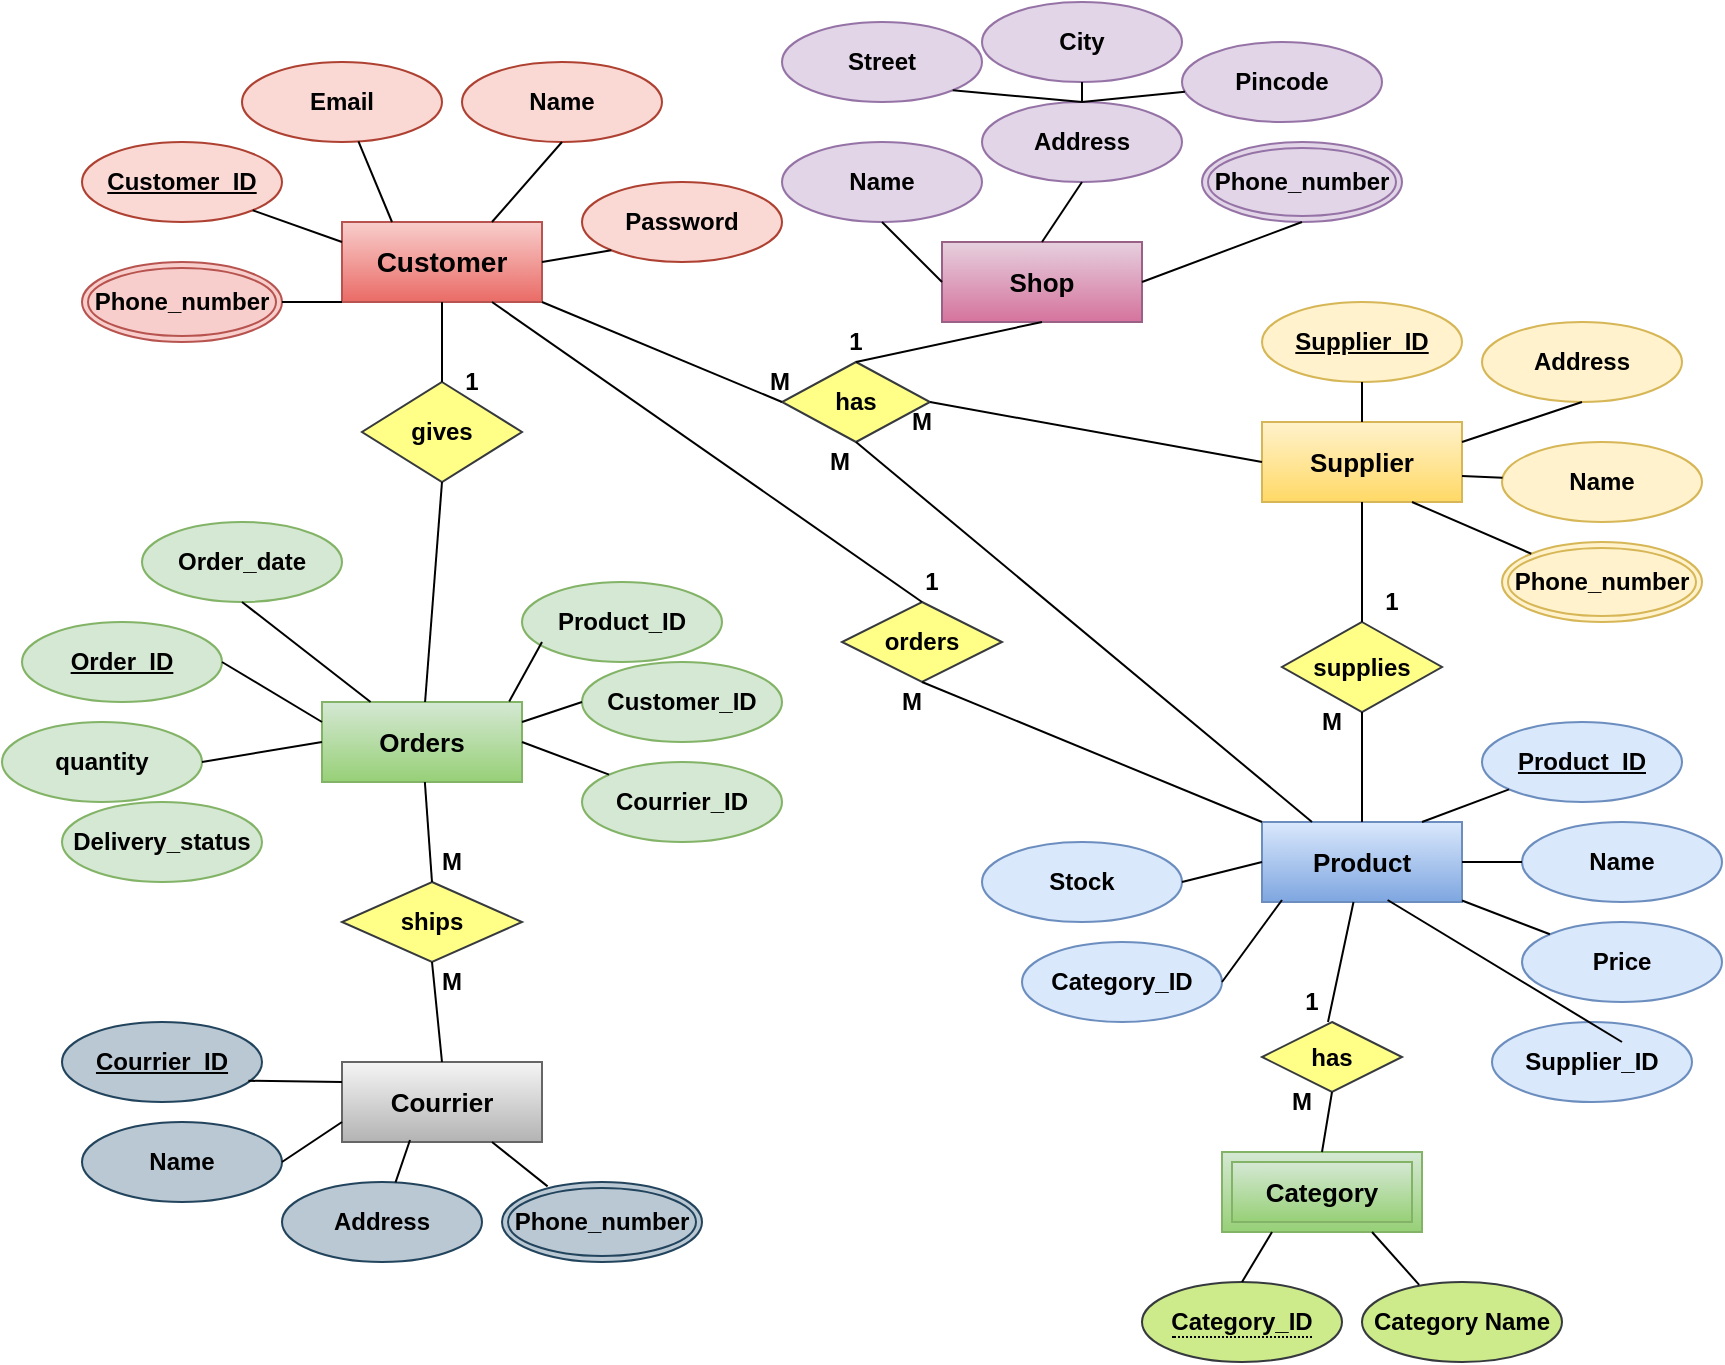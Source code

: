 <mxfile version="13.7.3" type="github"><diagram id="JDruF-eR84YxiwyfLqBq" name="Page-1"><mxGraphModel dx="1038" dy="548" grid="1" gridSize="10" guides="1" tooltips="1" connect="1" arrows="1" fold="1" page="1" pageScale="1" pageWidth="827" pageHeight="1169" math="0" shadow="0"><root><mxCell id="0"/><mxCell id="1" parent="0"/><mxCell id="XOviAOEhWLzAZimNYHOH-1" value="&lt;b&gt;&lt;font style=&quot;font-size: 14px&quot;&gt;Customer&lt;/font&gt;&lt;/b&gt;" style="whiteSpace=wrap;html=1;align=center;gradientColor=#ea6b66;fillColor=#f8cecc;strokeColor=#b85450;" vertex="1" parent="1"><mxGeometry x="180" y="120" width="100" height="40" as="geometry"/></mxCell><mxCell id="XOviAOEhWLzAZimNYHOH-2" value="&lt;b&gt;&lt;font style=&quot;font-size: 13px&quot;&gt;Shop&lt;/font&gt;&lt;/b&gt;" style="whiteSpace=wrap;html=1;align=center;gradientColor=#d5739d;fillColor=#e6d0de;strokeColor=#996185;" vertex="1" parent="1"><mxGeometry x="480" y="130" width="100" height="40" as="geometry"/></mxCell><mxCell id="XOviAOEhWLzAZimNYHOH-3" value="&lt;b&gt;&lt;font style=&quot;font-size: 13px&quot;&gt;Supplier&lt;/font&gt;&lt;/b&gt;" style="whiteSpace=wrap;html=1;align=center;gradientColor=#ffd966;fillColor=#fff2cc;strokeColor=#d6b656;" vertex="1" parent="1"><mxGeometry x="640" y="220" width="100" height="40" as="geometry"/></mxCell><mxCell id="XOviAOEhWLzAZimNYHOH-4" value="&lt;b&gt;&lt;font style=&quot;font-size: 13px&quot;&gt;Orders&lt;/font&gt;&lt;/b&gt;" style="whiteSpace=wrap;html=1;align=center;gradientColor=#97d077;fillColor=#d5e8d4;strokeColor=#82b366;" vertex="1" parent="1"><mxGeometry x="170" y="360" width="100" height="40" as="geometry"/></mxCell><mxCell id="XOviAOEhWLzAZimNYHOH-5" value="&lt;b style=&quot;font-size: 13px&quot;&gt;Product&lt;/b&gt;" style="whiteSpace=wrap;html=1;align=center;gradientColor=#7ea6e0;fillColor=#dae8fc;strokeColor=#6c8ebf;" vertex="1" parent="1"><mxGeometry x="640" y="420" width="100" height="40" as="geometry"/></mxCell><mxCell id="XOviAOEhWLzAZimNYHOH-6" value="&lt;b&gt;Customer_ID&lt;/b&gt;" style="ellipse;whiteSpace=wrap;html=1;align=center;fontStyle=4;fillColor=#fad9d5;strokeColor=#ae4132;" vertex="1" parent="1"><mxGeometry x="50" y="80" width="100" height="40" as="geometry"/></mxCell><mxCell id="XOviAOEhWLzAZimNYHOH-8" value="&lt;b&gt;Email&lt;/b&gt;" style="ellipse;whiteSpace=wrap;html=1;align=center;fillColor=#fad9d5;strokeColor=#ae4132;" vertex="1" parent="1"><mxGeometry x="130" y="40" width="100" height="40" as="geometry"/></mxCell><mxCell id="XOviAOEhWLzAZimNYHOH-9" value="&lt;b&gt;Name&lt;/b&gt;" style="ellipse;whiteSpace=wrap;html=1;align=center;fillColor=#fad9d5;strokeColor=#ae4132;" vertex="1" parent="1"><mxGeometry x="240" y="40" width="100" height="40" as="geometry"/></mxCell><mxCell id="XOviAOEhWLzAZimNYHOH-10" value="&lt;b&gt;Password&lt;/b&gt;" style="ellipse;whiteSpace=wrap;html=1;align=center;fillColor=#fad9d5;strokeColor=#ae4132;" vertex="1" parent="1"><mxGeometry x="300" y="100" width="100" height="40" as="geometry"/></mxCell><mxCell id="XOviAOEhWLzAZimNYHOH-11" value="&lt;b&gt;Order_ID&lt;/b&gt;" style="ellipse;whiteSpace=wrap;html=1;align=center;fontStyle=4;fillColor=#d5e8d4;strokeColor=#82b366;" vertex="1" parent="1"><mxGeometry x="20" y="320" width="100" height="40" as="geometry"/></mxCell><mxCell id="XOviAOEhWLzAZimNYHOH-12" value="&lt;b&gt;quantity&lt;/b&gt;" style="ellipse;whiteSpace=wrap;html=1;align=center;fillColor=#d5e8d4;strokeColor=#82b366;" vertex="1" parent="1"><mxGeometry x="10" y="370" width="100" height="40" as="geometry"/></mxCell><mxCell id="XOviAOEhWLzAZimNYHOH-13" value="&lt;b&gt;Phone_number&lt;/b&gt;" style="ellipse;shape=doubleEllipse;margin=3;whiteSpace=wrap;html=1;align=center;fillColor=#f8cecc;strokeColor=#b85450;" vertex="1" parent="1"><mxGeometry x="50" y="140" width="100" height="40" as="geometry"/></mxCell><mxCell id="XOviAOEhWLzAZimNYHOH-14" value="&lt;b&gt;gives&lt;/b&gt;" style="shape=rhombus;perimeter=rhombusPerimeter;whiteSpace=wrap;html=1;align=center;fillColor=#ffff88;strokeColor=#36393d;" vertex="1" parent="1"><mxGeometry x="190" y="200" width="80" height="50" as="geometry"/></mxCell><mxCell id="XOviAOEhWLzAZimNYHOH-15" value="&lt;b&gt;Delivery_status&lt;/b&gt;" style="ellipse;whiteSpace=wrap;html=1;align=center;fillColor=#d5e8d4;strokeColor=#82b366;" vertex="1" parent="1"><mxGeometry x="40" y="410" width="100" height="40" as="geometry"/></mxCell><mxCell id="XOviAOEhWLzAZimNYHOH-16" value="&lt;b&gt;Order_date&lt;/b&gt;" style="ellipse;whiteSpace=wrap;html=1;align=center;fillColor=#d5e8d4;strokeColor=#82b366;" vertex="1" parent="1"><mxGeometry x="80" y="270" width="100" height="40" as="geometry"/></mxCell><mxCell id="XOviAOEhWLzAZimNYHOH-17" value="&lt;b&gt;Name&lt;/b&gt;" style="ellipse;whiteSpace=wrap;html=1;align=center;fillColor=#e1d5e7;strokeColor=#9673a6;" vertex="1" parent="1"><mxGeometry x="400" y="80" width="100" height="40" as="geometry"/></mxCell><mxCell id="XOviAOEhWLzAZimNYHOH-18" value="&lt;b&gt;Address&lt;/b&gt;" style="ellipse;whiteSpace=wrap;html=1;align=center;fillColor=#e1d5e7;strokeColor=#9673a6;" vertex="1" parent="1"><mxGeometry x="500" y="60" width="100" height="40" as="geometry"/></mxCell><mxCell id="XOviAOEhWLzAZimNYHOH-20" value="&lt;b&gt;Phone_number&lt;/b&gt;" style="ellipse;shape=doubleEllipse;margin=3;whiteSpace=wrap;html=1;align=center;fillColor=#e1d5e7;strokeColor=#9673a6;" vertex="1" parent="1"><mxGeometry x="610" y="80" width="100" height="40" as="geometry"/></mxCell><mxCell id="XOviAOEhWLzAZimNYHOH-21" value="&lt;b&gt;Pincode&lt;/b&gt;" style="ellipse;whiteSpace=wrap;html=1;align=center;fillColor=#e1d5e7;strokeColor=#9673a6;" vertex="1" parent="1"><mxGeometry x="600" y="30" width="100" height="40" as="geometry"/></mxCell><mxCell id="XOviAOEhWLzAZimNYHOH-22" value="&lt;b&gt;City&lt;/b&gt;" style="ellipse;whiteSpace=wrap;html=1;align=center;fillColor=#e1d5e7;strokeColor=#9673a6;" vertex="1" parent="1"><mxGeometry x="500" y="10" width="100" height="40" as="geometry"/></mxCell><mxCell id="XOviAOEhWLzAZimNYHOH-23" value="&lt;b&gt;Street&lt;/b&gt;" style="ellipse;whiteSpace=wrap;html=1;align=center;fillColor=#e1d5e7;strokeColor=#9673a6;" vertex="1" parent="1"><mxGeometry x="400" y="20" width="100" height="40" as="geometry"/></mxCell><mxCell id="XOviAOEhWLzAZimNYHOH-24" value="&lt;b&gt;ships&lt;/b&gt;" style="shape=rhombus;perimeter=rhombusPerimeter;whiteSpace=wrap;html=1;align=center;fillColor=#ffff88;strokeColor=#36393d;" vertex="1" parent="1"><mxGeometry x="180" y="450" width="90" height="40" as="geometry"/></mxCell><mxCell id="XOviAOEhWLzAZimNYHOH-25" value="&lt;b&gt;&lt;font style=&quot;font-size: 13px&quot;&gt;Courrier&lt;/font&gt;&lt;/b&gt;" style="whiteSpace=wrap;html=1;align=center;gradientColor=#b3b3b3;fillColor=#f5f5f5;strokeColor=#666666;" vertex="1" parent="1"><mxGeometry x="180" y="540" width="100" height="40" as="geometry"/></mxCell><mxCell id="XOviAOEhWLzAZimNYHOH-27" value="&lt;b&gt;Address&lt;/b&gt;" style="ellipse;whiteSpace=wrap;html=1;align=center;fillColor=#bac8d3;strokeColor=#23445d;" vertex="1" parent="1"><mxGeometry x="150" y="600" width="100" height="40" as="geometry"/></mxCell><mxCell id="XOviAOEhWLzAZimNYHOH-28" value="&lt;b&gt;Courrier_ID&lt;/b&gt;" style="ellipse;whiteSpace=wrap;html=1;align=center;fontStyle=4;fillColor=#bac8d3;strokeColor=#23445d;" vertex="1" parent="1"><mxGeometry x="40" y="520" width="100" height="40" as="geometry"/></mxCell><mxCell id="XOviAOEhWLzAZimNYHOH-29" value="&lt;b&gt;Name&lt;/b&gt;" style="ellipse;whiteSpace=wrap;html=1;align=center;fillColor=#bac8d3;strokeColor=#23445d;" vertex="1" parent="1"><mxGeometry x="50" y="570" width="100" height="40" as="geometry"/></mxCell><mxCell id="XOviAOEhWLzAZimNYHOH-30" value="&lt;b&gt;Phone_number&lt;/b&gt;" style="ellipse;shape=doubleEllipse;margin=3;whiteSpace=wrap;html=1;align=center;fillColor=#bac8d3;strokeColor=#23445d;" vertex="1" parent="1"><mxGeometry x="260" y="600" width="100" height="40" as="geometry"/></mxCell><mxCell id="XOviAOEhWLzAZimNYHOH-31" value="" style="endArrow=none;html=1;rounded=0;exitX=1;exitY=0.5;exitDx=0;exitDy=0;" edge="1" parent="1" source="XOviAOEhWLzAZimNYHOH-13"><mxGeometry relative="1" as="geometry"><mxPoint x="100" y="150" as="sourcePoint"/><mxPoint x="180" y="160" as="targetPoint"/></mxGeometry></mxCell><mxCell id="XOviAOEhWLzAZimNYHOH-32" value="" style="endArrow=none;html=1;rounded=0;entryX=0;entryY=0.25;entryDx=0;entryDy=0;exitX=1;exitY=1;exitDx=0;exitDy=0;" edge="1" parent="1" source="XOviAOEhWLzAZimNYHOH-6" target="XOviAOEhWLzAZimNYHOH-1"><mxGeometry relative="1" as="geometry"><mxPoint x="110" y="110" as="sourcePoint"/><mxPoint x="270" y="110" as="targetPoint"/></mxGeometry></mxCell><mxCell id="XOviAOEhWLzAZimNYHOH-33" value="" style="endArrow=none;html=1;rounded=0;entryX=0.25;entryY=0;entryDx=0;entryDy=0;" edge="1" parent="1" source="XOviAOEhWLzAZimNYHOH-8" target="XOviAOEhWLzAZimNYHOH-1"><mxGeometry relative="1" as="geometry"><mxPoint x="200" y="70" as="sourcePoint"/><mxPoint x="350" y="60" as="targetPoint"/></mxGeometry></mxCell><mxCell id="XOviAOEhWLzAZimNYHOH-34" value="" style="endArrow=none;html=1;rounded=0;exitX=1;exitY=0.5;exitDx=0;exitDy=0;entryX=0;entryY=1;entryDx=0;entryDy=0;" edge="1" parent="1" source="XOviAOEhWLzAZimNYHOH-1" target="XOviAOEhWLzAZimNYHOH-10"><mxGeometry relative="1" as="geometry"><mxPoint x="260" y="119" as="sourcePoint"/><mxPoint x="300" y="119" as="targetPoint"/></mxGeometry></mxCell><mxCell id="XOviAOEhWLzAZimNYHOH-36" value="" style="endArrow=none;html=1;rounded=0;exitX=0.75;exitY=0;exitDx=0;exitDy=0;entryX=0.5;entryY=1;entryDx=0;entryDy=0;" edge="1" parent="1" source="XOviAOEhWLzAZimNYHOH-1" target="XOviAOEhWLzAZimNYHOH-9"><mxGeometry relative="1" as="geometry"><mxPoint x="170" y="90" as="sourcePoint"/><mxPoint x="330" y="90" as="targetPoint"/></mxGeometry></mxCell><mxCell id="XOviAOEhWLzAZimNYHOH-37" value="" style="endArrow=none;html=1;rounded=0;" edge="1" parent="1" target="XOviAOEhWLzAZimNYHOH-21"><mxGeometry relative="1" as="geometry"><mxPoint x="550" y="60" as="sourcePoint"/><mxPoint x="660" y="60" as="targetPoint"/><Array as="points"><mxPoint x="550" y="60"/></Array></mxGeometry></mxCell><mxCell id="XOviAOEhWLzAZimNYHOH-38" value="" style="endArrow=none;html=1;rounded=0;entryX=0.5;entryY=0;entryDx=0;entryDy=0;exitX=1;exitY=1;exitDx=0;exitDy=0;" edge="1" parent="1" source="XOviAOEhWLzAZimNYHOH-23" target="XOviAOEhWLzAZimNYHOH-18"><mxGeometry relative="1" as="geometry"><mxPoint x="450" y="50" as="sourcePoint"/><mxPoint x="610" y="50" as="targetPoint"/></mxGeometry></mxCell><mxCell id="XOviAOEhWLzAZimNYHOH-39" value="" style="endArrow=none;html=1;rounded=0;exitX=0.5;exitY=1;exitDx=0;exitDy=0;entryX=0.5;entryY=0;entryDx=0;entryDy=0;" edge="1" parent="1" source="XOviAOEhWLzAZimNYHOH-22" target="XOviAOEhWLzAZimNYHOH-18"><mxGeometry relative="1" as="geometry"><mxPoint x="510" y="30" as="sourcePoint"/><mxPoint x="670" y="30" as="targetPoint"/></mxGeometry></mxCell><mxCell id="XOviAOEhWLzAZimNYHOH-41" value="" style="endArrow=none;html=1;rounded=0;exitX=0.5;exitY=1;exitDx=0;exitDy=0;entryX=0;entryY=0.5;entryDx=0;entryDy=0;" edge="1" parent="1" source="XOviAOEhWLzAZimNYHOH-17" target="XOviAOEhWLzAZimNYHOH-2"><mxGeometry relative="1" as="geometry"><mxPoint x="420" y="70" as="sourcePoint"/><mxPoint x="499" y="110" as="targetPoint"/></mxGeometry></mxCell><mxCell id="XOviAOEhWLzAZimNYHOH-44" value="" style="endArrow=none;html=1;rounded=0;exitX=1;exitY=0.5;exitDx=0;exitDy=0;entryX=0.5;entryY=1;entryDx=0;entryDy=0;" edge="1" parent="1" source="XOviAOEhWLzAZimNYHOH-2" target="XOviAOEhWLzAZimNYHOH-20"><mxGeometry relative="1" as="geometry"><mxPoint x="540" y="110" as="sourcePoint"/><mxPoint x="700" y="110" as="targetPoint"/></mxGeometry></mxCell><mxCell id="XOviAOEhWLzAZimNYHOH-45" value="" style="endArrow=none;html=1;rounded=0;exitX=0.5;exitY=1;exitDx=0;exitDy=0;entryX=0.5;entryY=0;entryDx=0;entryDy=0;" edge="1" parent="1" source="XOviAOEhWLzAZimNYHOH-18" target="XOviAOEhWLzAZimNYHOH-2"><mxGeometry relative="1" as="geometry"><mxPoint x="340" y="220" as="sourcePoint"/><mxPoint x="500" y="220" as="targetPoint"/></mxGeometry></mxCell><mxCell id="XOviAOEhWLzAZimNYHOH-46" value="&lt;b&gt;has&lt;/b&gt;" style="shape=rhombus;perimeter=rhombusPerimeter;whiteSpace=wrap;html=1;align=center;fillColor=#ffff88;strokeColor=#36393d;" vertex="1" parent="1"><mxGeometry x="400" y="190" width="74" height="40" as="geometry"/></mxCell><mxCell id="XOviAOEhWLzAZimNYHOH-47" value="" style="endArrow=none;html=1;rounded=0;entryX=0.5;entryY=0;entryDx=0;entryDy=0;" edge="1" parent="1" target="XOviAOEhWLzAZimNYHOH-14"><mxGeometry relative="1" as="geometry"><mxPoint x="230" y="160" as="sourcePoint"/><mxPoint x="380" y="160" as="targetPoint"/></mxGeometry></mxCell><mxCell id="XOviAOEhWLzAZimNYHOH-48" value="" style="endArrow=none;html=1;rounded=0;exitX=0.5;exitY=1;exitDx=0;exitDy=0;" edge="1" parent="1" source="XOviAOEhWLzAZimNYHOH-14" target="XOviAOEhWLzAZimNYHOH-4"><mxGeometry relative="1" as="geometry"><mxPoint x="340" y="220" as="sourcePoint"/><mxPoint x="500" y="220" as="targetPoint"/></mxGeometry></mxCell><mxCell id="XOviAOEhWLzAZimNYHOH-51" value="&lt;b&gt;Supplier_ID&lt;/b&gt;" style="ellipse;whiteSpace=wrap;html=1;align=center;fontStyle=4;fillColor=#fff2cc;strokeColor=#d6b656;" vertex="1" parent="1"><mxGeometry x="640" y="160" width="100" height="40" as="geometry"/></mxCell><mxCell id="XOviAOEhWLzAZimNYHOH-52" value="&lt;b&gt;Address&lt;/b&gt;" style="ellipse;whiteSpace=wrap;html=1;align=center;fillColor=#fff2cc;strokeColor=#d6b656;" vertex="1" parent="1"><mxGeometry x="750" y="170" width="100" height="40" as="geometry"/></mxCell><mxCell id="XOviAOEhWLzAZimNYHOH-53" value="&lt;b&gt;Name&lt;/b&gt;" style="ellipse;whiteSpace=wrap;html=1;align=center;fillColor=#fff2cc;strokeColor=#d6b656;" vertex="1" parent="1"><mxGeometry x="760" y="230" width="100" height="40" as="geometry"/></mxCell><mxCell id="XOviAOEhWLzAZimNYHOH-54" value="&lt;b&gt;Phone_number&lt;/b&gt;" style="ellipse;shape=doubleEllipse;margin=3;whiteSpace=wrap;html=1;align=center;fillColor=#fff2cc;strokeColor=#d6b656;" vertex="1" parent="1"><mxGeometry x="760" y="280" width="100" height="40" as="geometry"/></mxCell><mxCell id="XOviAOEhWLzAZimNYHOH-55" value="" style="endArrow=none;html=1;rounded=0;exitX=0.5;exitY=1;exitDx=0;exitDy=0;" edge="1" parent="1" source="XOviAOEhWLzAZimNYHOH-16" target="XOviAOEhWLzAZimNYHOH-4"><mxGeometry relative="1" as="geometry"><mxPoint x="340" y="220" as="sourcePoint"/><mxPoint x="500" y="220" as="targetPoint"/></mxGeometry></mxCell><mxCell id="XOviAOEhWLzAZimNYHOH-56" value="" style="endArrow=none;html=1;rounded=0;exitX=1;exitY=0.5;exitDx=0;exitDy=0;" edge="1" parent="1" source="XOviAOEhWLzAZimNYHOH-12"><mxGeometry relative="1" as="geometry"><mxPoint x="100" y="379.5" as="sourcePoint"/><mxPoint x="170" y="380" as="targetPoint"/></mxGeometry></mxCell><mxCell id="XOviAOEhWLzAZimNYHOH-57" value="" style="endArrow=none;html=1;rounded=0;" edge="1" parent="1" target="XOviAOEhWLzAZimNYHOH-53"><mxGeometry relative="1" as="geometry"><mxPoint x="740" y="247" as="sourcePoint"/><mxPoint x="500" y="220" as="targetPoint"/></mxGeometry></mxCell><mxCell id="XOviAOEhWLzAZimNYHOH-58" value="" style="endArrow=none;html=1;rounded=0;entryX=0;entryY=0.25;entryDx=0;entryDy=0;" edge="1" parent="1" target="XOviAOEhWLzAZimNYHOH-4"><mxGeometry relative="1" as="geometry"><mxPoint x="120" y="340" as="sourcePoint"/><mxPoint x="270" y="350" as="targetPoint"/></mxGeometry></mxCell><mxCell id="XOviAOEhWLzAZimNYHOH-59" value="" style="endArrow=none;html=1;rounded=0;exitX=1;exitY=0.25;exitDx=0;exitDy=0;entryX=0.5;entryY=1;entryDx=0;entryDy=0;" edge="1" parent="1" source="XOviAOEhWLzAZimNYHOH-3" target="XOviAOEhWLzAZimNYHOH-52"><mxGeometry relative="1" as="geometry"><mxPoint x="680" y="219" as="sourcePoint"/><mxPoint x="840" y="219" as="targetPoint"/></mxGeometry></mxCell><mxCell id="XOviAOEhWLzAZimNYHOH-60" value="" style="endArrow=none;html=1;rounded=0;entryX=0.5;entryY=0;entryDx=0;entryDy=0;exitX=0.5;exitY=1;exitDx=0;exitDy=0;" edge="1" parent="1" source="XOviAOEhWLzAZimNYHOH-51" target="XOviAOEhWLzAZimNYHOH-3"><mxGeometry relative="1" as="geometry"><mxPoint x="680" y="180" as="sourcePoint"/><mxPoint x="840" y="180" as="targetPoint"/></mxGeometry></mxCell><mxCell id="XOviAOEhWLzAZimNYHOH-61" value="" style="endArrow=none;html=1;rounded=0;exitX=0.75;exitY=1;exitDx=0;exitDy=0;entryX=0;entryY=0;entryDx=0;entryDy=0;" edge="1" parent="1" source="XOviAOEhWLzAZimNYHOH-3" target="XOviAOEhWLzAZimNYHOH-54"><mxGeometry relative="1" as="geometry"><mxPoint x="720" y="280" as="sourcePoint"/><mxPoint x="880" y="280" as="targetPoint"/></mxGeometry></mxCell><mxCell id="XOviAOEhWLzAZimNYHOH-62" value="&lt;b&gt;supplies&lt;/b&gt;" style="shape=rhombus;perimeter=rhombusPerimeter;whiteSpace=wrap;html=1;align=center;fillColor=#ffff88;strokeColor=#36393d;" vertex="1" parent="1"><mxGeometry x="650" y="320" width="80" height="45" as="geometry"/></mxCell><mxCell id="XOviAOEhWLzAZimNYHOH-68" value="" style="endArrow=none;html=1;rounded=0;exitX=1;exitY=0.5;exitDx=0;exitDy=0;entryX=0;entryY=0.75;entryDx=0;entryDy=0;" edge="1" parent="1" source="XOviAOEhWLzAZimNYHOH-29" target="XOviAOEhWLzAZimNYHOH-25"><mxGeometry relative="1" as="geometry"><mxPoint x="100" y="580" as="sourcePoint"/><mxPoint x="260" y="580" as="targetPoint"/></mxGeometry></mxCell><mxCell id="XOviAOEhWLzAZimNYHOH-69" value="" style="endArrow=none;html=1;rounded=0;" edge="1" parent="1" source="XOviAOEhWLzAZimNYHOH-27"><mxGeometry relative="1" as="geometry"><mxPoint x="192" y="587" as="sourcePoint"/><mxPoint x="214" y="579" as="targetPoint"/></mxGeometry></mxCell><mxCell id="XOviAOEhWLzAZimNYHOH-70" value="" style="endArrow=none;html=1;rounded=0;exitX=0.75;exitY=1;exitDx=0;exitDy=0;entryX=0.228;entryY=0.055;entryDx=0;entryDy=0;entryPerimeter=0;" edge="1" parent="1" source="XOviAOEhWLzAZimNYHOH-25" target="XOviAOEhWLzAZimNYHOH-30"><mxGeometry relative="1" as="geometry"><mxPoint x="340" y="770" as="sourcePoint"/><mxPoint x="500" y="770" as="targetPoint"/></mxGeometry></mxCell><mxCell id="XOviAOEhWLzAZimNYHOH-71" value="" style="endArrow=none;html=1;rounded=0;entryX=0;entryY=0.25;entryDx=0;entryDy=0;exitX=0.932;exitY=0.735;exitDx=0;exitDy=0;exitPerimeter=0;" edge="1" parent="1" source="XOviAOEhWLzAZimNYHOH-28" target="XOviAOEhWLzAZimNYHOH-25"><mxGeometry relative="1" as="geometry"><mxPoint x="140" y="550" as="sourcePoint"/><mxPoint x="220" y="550" as="targetPoint"/></mxGeometry></mxCell><mxCell id="XOviAOEhWLzAZimNYHOH-72" value="&lt;b&gt;Product_ID&lt;/b&gt;" style="ellipse;whiteSpace=wrap;html=1;align=center;fontStyle=4;fillColor=#dae8fc;strokeColor=#6c8ebf;" vertex="1" parent="1"><mxGeometry x="750" y="370" width="100" height="40" as="geometry"/></mxCell><mxCell id="XOviAOEhWLzAZimNYHOH-73" value="&lt;b&gt;Name&lt;/b&gt;" style="ellipse;whiteSpace=wrap;html=1;align=center;fillColor=#dae8fc;strokeColor=#6c8ebf;" vertex="1" parent="1"><mxGeometry x="770" y="420" width="100" height="40" as="geometry"/></mxCell><mxCell id="XOviAOEhWLzAZimNYHOH-75" value="&lt;b&gt;Price&lt;/b&gt;" style="ellipse;whiteSpace=wrap;html=1;align=center;fillColor=#dae8fc;strokeColor=#6c8ebf;" vertex="1" parent="1"><mxGeometry x="770" y="470" width="100" height="40" as="geometry"/></mxCell><mxCell id="XOviAOEhWLzAZimNYHOH-76" value="&lt;b&gt;Stock&lt;/b&gt;" style="ellipse;whiteSpace=wrap;html=1;align=center;fillColor=#dae8fc;strokeColor=#6c8ebf;" vertex="1" parent="1"><mxGeometry x="500" y="430" width="100" height="40" as="geometry"/></mxCell><mxCell id="XOviAOEhWLzAZimNYHOH-77" value="&lt;b&gt;Category_ID&lt;/b&gt;" style="ellipse;whiteSpace=wrap;html=1;align=center;fillColor=#dae8fc;strokeColor=#6c8ebf;" vertex="1" parent="1"><mxGeometry x="520" y="480" width="100" height="40" as="geometry"/></mxCell><mxCell id="XOviAOEhWLzAZimNYHOH-78" value="&lt;b&gt;Supplier_ID&lt;/b&gt;" style="ellipse;whiteSpace=wrap;html=1;align=center;fillColor=#dae8fc;strokeColor=#6c8ebf;" vertex="1" parent="1"><mxGeometry x="755" y="520" width="100" height="40" as="geometry"/></mxCell><mxCell id="XOviAOEhWLzAZimNYHOH-81" value="&lt;b&gt;&lt;font style=&quot;font-size: 13px&quot;&gt;Category&lt;/font&gt;&lt;/b&gt;" style="shape=ext;margin=3;double=1;whiteSpace=wrap;html=1;align=center;gradientColor=#97d077;fillColor=#d5e8d4;strokeColor=#82b366;" vertex="1" parent="1"><mxGeometry x="620" y="585" width="100" height="40" as="geometry"/></mxCell><mxCell id="XOviAOEhWLzAZimNYHOH-82" value="&lt;span style=&quot;border-bottom: 1px dotted&quot;&gt;&lt;b&gt;Category_ID&lt;/b&gt;&lt;/span&gt;" style="ellipse;whiteSpace=wrap;html=1;align=center;fillColor=#cdeb8b;strokeColor=#36393d;" vertex="1" parent="1"><mxGeometry x="580" y="650" width="100" height="40" as="geometry"/></mxCell><mxCell id="XOviAOEhWLzAZimNYHOH-84" value="&lt;b&gt;Category Name&lt;/b&gt;" style="ellipse;whiteSpace=wrap;html=1;align=center;fillColor=#cdeb8b;strokeColor=#36393d;" vertex="1" parent="1"><mxGeometry x="690" y="650" width="100" height="40" as="geometry"/></mxCell><mxCell id="XOviAOEhWLzAZimNYHOH-85" value="" style="endArrow=none;html=1;rounded=0;exitX=1;exitY=0.5;exitDx=0;exitDy=0;entryX=0;entryY=0.5;entryDx=0;entryDy=0;" edge="1" parent="1" source="XOviAOEhWLzAZimNYHOH-76" target="XOviAOEhWLzAZimNYHOH-5"><mxGeometry relative="1" as="geometry"><mxPoint x="500" y="470" as="sourcePoint"/><mxPoint x="660" y="470" as="targetPoint"/></mxGeometry></mxCell><mxCell id="XOviAOEhWLzAZimNYHOH-86" value="" style="endArrow=none;html=1;rounded=0;exitX=0.5;exitY=0;exitDx=0;exitDy=0;entryX=0.25;entryY=1;entryDx=0;entryDy=0;" edge="1" parent="1" source="XOviAOEhWLzAZimNYHOH-82" target="XOviAOEhWLzAZimNYHOH-81"><mxGeometry relative="1" as="geometry"><mxPoint x="540" y="670" as="sourcePoint"/><mxPoint x="700" y="670" as="targetPoint"/></mxGeometry></mxCell><mxCell id="XOviAOEhWLzAZimNYHOH-87" value="" style="endArrow=none;html=1;rounded=0;entryX=0.286;entryY=0.035;entryDx=0;entryDy=0;entryPerimeter=0;exitX=0.75;exitY=1;exitDx=0;exitDy=0;" edge="1" parent="1" source="XOviAOEhWLzAZimNYHOH-81" target="XOviAOEhWLzAZimNYHOH-84"><mxGeometry relative="1" as="geometry"><mxPoint x="690" y="660" as="sourcePoint"/><mxPoint x="820" y="660" as="targetPoint"/></mxGeometry></mxCell><mxCell id="XOviAOEhWLzAZimNYHOH-89" value="" style="endArrow=none;html=1;rounded=0;" edge="1" parent="1"><mxGeometry relative="1" as="geometry"><mxPoint x="620" y="500" as="sourcePoint"/><mxPoint x="650" y="459" as="targetPoint"/></mxGeometry></mxCell><mxCell id="XOviAOEhWLzAZimNYHOH-90" value="" style="endArrow=none;html=1;rounded=0;entryX=0;entryY=0.5;entryDx=0;entryDy=0;" edge="1" parent="1" target="XOviAOEhWLzAZimNYHOH-73"><mxGeometry relative="1" as="geometry"><mxPoint x="740" y="440" as="sourcePoint"/><mxPoint x="840" y="440" as="targetPoint"/></mxGeometry></mxCell><mxCell id="XOviAOEhWLzAZimNYHOH-91" value="" style="endArrow=none;html=1;rounded=0;" edge="1" parent="1" target="XOviAOEhWLzAZimNYHOH-72"><mxGeometry relative="1" as="geometry"><mxPoint x="720" y="420" as="sourcePoint"/><mxPoint x="880" y="420" as="targetPoint"/></mxGeometry></mxCell><mxCell id="XOviAOEhWLzAZimNYHOH-92" value="" style="endArrow=none;html=1;rounded=0;" edge="1" parent="1" source="XOviAOEhWLzAZimNYHOH-5" target="XOviAOEhWLzAZimNYHOH-75"><mxGeometry relative="1" as="geometry"><mxPoint x="700" y="460" as="sourcePoint"/><mxPoint x="860" y="460" as="targetPoint"/></mxGeometry></mxCell><mxCell id="XOviAOEhWLzAZimNYHOH-93" value="" style="endArrow=none;html=1;rounded=0;exitX=0.628;exitY=0.975;exitDx=0;exitDy=0;exitPerimeter=0;" edge="1" parent="1" source="XOviAOEhWLzAZimNYHOH-5"><mxGeometry relative="1" as="geometry"><mxPoint x="660" y="530" as="sourcePoint"/><mxPoint x="820" y="530" as="targetPoint"/></mxGeometry></mxCell><mxCell id="XOviAOEhWLzAZimNYHOH-94" value="&lt;b&gt;has&lt;/b&gt;" style="shape=rhombus;perimeter=rhombusPerimeter;whiteSpace=wrap;html=1;align=center;fillColor=#ffff88;strokeColor=#36393d;" vertex="1" parent="1"><mxGeometry x="640" y="520" width="70" height="35" as="geometry"/></mxCell><mxCell id="XOviAOEhWLzAZimNYHOH-95" value="&lt;b&gt;Product_ID&lt;/b&gt;" style="ellipse;whiteSpace=wrap;html=1;align=center;fillColor=#d5e8d4;strokeColor=#82b366;" vertex="1" parent="1"><mxGeometry x="270" y="300" width="100" height="40" as="geometry"/></mxCell><mxCell id="XOviAOEhWLzAZimNYHOH-96" value="&lt;b&gt;Customer_ID&lt;/b&gt;" style="ellipse;whiteSpace=wrap;html=1;align=center;fillColor=#d5e8d4;strokeColor=#82b366;" vertex="1" parent="1"><mxGeometry x="300" y="340" width="100" height="40" as="geometry"/></mxCell><mxCell id="XOviAOEhWLzAZimNYHOH-97" value="&lt;b&gt;Courrier_ID&lt;/b&gt;" style="ellipse;whiteSpace=wrap;html=1;align=center;fillColor=#d5e8d4;strokeColor=#82b366;" vertex="1" parent="1"><mxGeometry x="300" y="390" width="100" height="40" as="geometry"/></mxCell><mxCell id="XOviAOEhWLzAZimNYHOH-98" value="" style="endArrow=none;html=1;rounded=0;entryX=0;entryY=0.5;entryDx=0;entryDy=0;" edge="1" parent="1" target="XOviAOEhWLzAZimNYHOH-96"><mxGeometry relative="1" as="geometry"><mxPoint x="270" y="370" as="sourcePoint"/><mxPoint x="420" y="370" as="targetPoint"/></mxGeometry></mxCell><mxCell id="XOviAOEhWLzAZimNYHOH-99" value="" style="endArrow=none;html=1;rounded=0;entryX=0.936;entryY=-0.005;entryDx=0;entryDy=0;entryPerimeter=0;" edge="1" parent="1" target="XOviAOEhWLzAZimNYHOH-4"><mxGeometry relative="1" as="geometry"><mxPoint x="280" y="330" as="sourcePoint"/><mxPoint x="440" y="330" as="targetPoint"/></mxGeometry></mxCell><mxCell id="XOviAOEhWLzAZimNYHOH-100" value="" style="endArrow=none;html=1;rounded=0;" edge="1" parent="1" target="XOviAOEhWLzAZimNYHOH-97"><mxGeometry relative="1" as="geometry"><mxPoint x="270" y="380" as="sourcePoint"/><mxPoint x="430" y="380" as="targetPoint"/></mxGeometry></mxCell><mxCell id="XOviAOEhWLzAZimNYHOH-101" value="&lt;b&gt;orders&lt;/b&gt;" style="shape=rhombus;perimeter=rhombusPerimeter;whiteSpace=wrap;html=1;align=center;fillColor=#ffff88;strokeColor=#36393d;" vertex="1" parent="1"><mxGeometry x="430" y="310" width="80" height="40" as="geometry"/></mxCell><mxCell id="XOviAOEhWLzAZimNYHOH-102" value="" style="endArrow=none;html=1;rounded=0;entryX=0;entryY=0.5;entryDx=0;entryDy=0;" edge="1" parent="1" target="XOviAOEhWLzAZimNYHOH-46"><mxGeometry relative="1" as="geometry"><mxPoint x="280" y="160" as="sourcePoint"/><mxPoint x="440" y="160" as="targetPoint"/></mxGeometry></mxCell><mxCell id="XOviAOEhWLzAZimNYHOH-103" value="" style="endArrow=none;html=1;rounded=0;entryX=0.5;entryY=1;entryDx=0;entryDy=0;exitX=0.5;exitY=1;exitDx=0;exitDy=0;" edge="1" parent="1" source="XOviAOEhWLzAZimNYHOH-117" target="XOviAOEhWLzAZimNYHOH-2"><mxGeometry relative="1" as="geometry"><mxPoint x="440" y="190" as="sourcePoint"/><mxPoint x="600" y="190" as="targetPoint"/></mxGeometry></mxCell><mxCell id="XOviAOEhWLzAZimNYHOH-104" value="" style="endArrow=none;html=1;rounded=0;entryX=0;entryY=0.5;entryDx=0;entryDy=0;exitX=1;exitY=0.5;exitDx=0;exitDy=0;" edge="1" parent="1" source="XOviAOEhWLzAZimNYHOH-46" target="XOviAOEhWLzAZimNYHOH-3"><mxGeometry relative="1" as="geometry"><mxPoint x="480" y="210" as="sourcePoint"/><mxPoint x="630" y="210" as="targetPoint"/><Array as="points"/></mxGeometry></mxCell><mxCell id="XOviAOEhWLzAZimNYHOH-105" value="" style="endArrow=none;html=1;rounded=0;entryX=0.25;entryY=0;entryDx=0;entryDy=0;exitX=0.5;exitY=1;exitDx=0;exitDy=0;" edge="1" parent="1" source="XOviAOEhWLzAZimNYHOH-46" target="XOviAOEhWLzAZimNYHOH-5"><mxGeometry relative="1" as="geometry"><mxPoint x="500" y="420" as="sourcePoint"/><mxPoint x="660" y="420" as="targetPoint"/></mxGeometry></mxCell><mxCell id="XOviAOEhWLzAZimNYHOH-106" value="" style="endArrow=none;html=1;rounded=0;entryX=0.5;entryY=0;entryDx=0;entryDy=0;exitX=0.5;exitY=1;exitDx=0;exitDy=0;" edge="1" parent="1" source="XOviAOEhWLzAZimNYHOH-62" target="XOviAOEhWLzAZimNYHOH-5"><mxGeometry relative="1" as="geometry"><mxPoint x="500" y="420" as="sourcePoint"/><mxPoint x="660" y="420" as="targetPoint"/></mxGeometry></mxCell><mxCell id="XOviAOEhWLzAZimNYHOH-107" value="" style="endArrow=none;html=1;rounded=0;exitX=0.5;exitY=1;exitDx=0;exitDy=0;" edge="1" parent="1" source="XOviAOEhWLzAZimNYHOH-3" target="XOviAOEhWLzAZimNYHOH-62"><mxGeometry relative="1" as="geometry"><mxPoint x="500" y="420" as="sourcePoint"/><mxPoint x="660" y="420" as="targetPoint"/></mxGeometry></mxCell><mxCell id="XOviAOEhWLzAZimNYHOH-108" value="" style="endArrow=none;html=1;rounded=0;exitX=0.75;exitY=1;exitDx=0;exitDy=0;entryX=0.5;entryY=0;entryDx=0;entryDy=0;" edge="1" parent="1" source="XOviAOEhWLzAZimNYHOH-1" target="XOviAOEhWLzAZimNYHOH-101"><mxGeometry relative="1" as="geometry"><mxPoint x="300" y="230" as="sourcePoint"/><mxPoint x="460" y="230" as="targetPoint"/></mxGeometry></mxCell><mxCell id="XOviAOEhWLzAZimNYHOH-109" value="" style="endArrow=none;html=1;rounded=0;exitX=0.5;exitY=1;exitDx=0;exitDy=0;entryX=0;entryY=0;entryDx=0;entryDy=0;" edge="1" parent="1" source="XOviAOEhWLzAZimNYHOH-101" target="XOviAOEhWLzAZimNYHOH-5"><mxGeometry relative="1" as="geometry"><mxPoint x="490" y="380" as="sourcePoint"/><mxPoint x="650" y="380" as="targetPoint"/></mxGeometry></mxCell><mxCell id="XOviAOEhWLzAZimNYHOH-110" value="" style="endArrow=none;html=1;rounded=0;" edge="1" parent="1" target="XOviAOEhWLzAZimNYHOH-5"><mxGeometry relative="1" as="geometry"><mxPoint x="673" y="520" as="sourcePoint"/><mxPoint x="750" y="520" as="targetPoint"/></mxGeometry></mxCell><mxCell id="XOviAOEhWLzAZimNYHOH-111" value="" style="endArrow=none;html=1;rounded=0;entryX=0.5;entryY=1;entryDx=0;entryDy=0;exitX=0.5;exitY=0;exitDx=0;exitDy=0;" edge="1" parent="1" source="XOviAOEhWLzAZimNYHOH-81" target="XOviAOEhWLzAZimNYHOH-94"><mxGeometry relative="1" as="geometry"><mxPoint x="660" y="590" as="sourcePoint"/><mxPoint x="820" y="590" as="targetPoint"/></mxGeometry></mxCell><mxCell id="XOviAOEhWLzAZimNYHOH-113" value="" style="endArrow=none;html=1;rounded=0;entryX=0.5;entryY=0;entryDx=0;entryDy=0;" edge="1" parent="1" source="XOviAOEhWLzAZimNYHOH-4" target="XOviAOEhWLzAZimNYHOH-24"><mxGeometry relative="1" as="geometry"><mxPoint x="220" y="400" as="sourcePoint"/><mxPoint x="220" y="560" as="targetPoint"/></mxGeometry></mxCell><mxCell id="XOviAOEhWLzAZimNYHOH-114" value="" style="endArrow=none;html=1;rounded=0;exitX=0.5;exitY=1;exitDx=0;exitDy=0;entryX=0.5;entryY=0;entryDx=0;entryDy=0;" edge="1" parent="1" source="XOviAOEhWLzAZimNYHOH-24" target="XOviAOEhWLzAZimNYHOH-25"><mxGeometry relative="1" as="geometry"><mxPoint x="210" y="500" as="sourcePoint"/><mxPoint x="370" y="500" as="targetPoint"/></mxGeometry></mxCell><mxCell id="XOviAOEhWLzAZimNYHOH-115" value="&lt;b&gt;1&lt;/b&gt;" style="text;html=1;strokeColor=none;fillColor=none;align=center;verticalAlign=middle;whiteSpace=wrap;rounded=0;" vertex="1" parent="1"><mxGeometry x="230" y="190" width="30" height="20" as="geometry"/></mxCell><mxCell id="XOviAOEhWLzAZimNYHOH-116" value="&lt;b&gt;1&lt;/b&gt;" style="text;html=1;strokeColor=none;fillColor=none;align=center;verticalAlign=middle;whiteSpace=wrap;rounded=0;" vertex="1" parent="1"><mxGeometry x="460" y="290" width="30" height="20" as="geometry"/></mxCell><mxCell id="XOviAOEhWLzAZimNYHOH-117" value="&lt;b&gt;1&lt;/b&gt;" style="text;html=1;strokeColor=none;fillColor=none;align=center;verticalAlign=middle;whiteSpace=wrap;rounded=0;" vertex="1" parent="1"><mxGeometry x="422" y="170" width="30" height="20" as="geometry"/></mxCell><mxCell id="XOviAOEhWLzAZimNYHOH-118" value="&lt;b&gt;1&lt;/b&gt;" style="text;html=1;strokeColor=none;fillColor=none;align=center;verticalAlign=middle;whiteSpace=wrap;rounded=0;" vertex="1" parent="1"><mxGeometry x="690" y="300" width="30" height="20" as="geometry"/></mxCell><mxCell id="XOviAOEhWLzAZimNYHOH-119" value="&lt;b&gt;1&lt;/b&gt;" style="text;html=1;strokeColor=none;fillColor=none;align=center;verticalAlign=middle;whiteSpace=wrap;rounded=0;" vertex="1" parent="1"><mxGeometry x="650" y="500" width="30" height="20" as="geometry"/></mxCell><mxCell id="XOviAOEhWLzAZimNYHOH-120" value="" style="endArrow=none;html=1;rounded=0;exitX=0.5;exitY=0;exitDx=0;exitDy=0;" edge="1" parent="1" source="XOviAOEhWLzAZimNYHOH-94" target="XOviAOEhWLzAZimNYHOH-119"><mxGeometry relative="1" as="geometry"><mxPoint x="675" y="520" as="sourcePoint"/><mxPoint x="686.25" y="460" as="targetPoint"/></mxGeometry></mxCell><mxCell id="XOviAOEhWLzAZimNYHOH-121" value="&lt;b&gt;M&lt;/b&gt;" style="text;html=1;strokeColor=none;fillColor=none;align=center;verticalAlign=middle;whiteSpace=wrap;rounded=0;" vertex="1" parent="1"><mxGeometry x="384" y="190" width="30" height="20" as="geometry"/></mxCell><mxCell id="XOviAOEhWLzAZimNYHOH-123" value="&lt;b&gt;M&lt;/b&gt;" style="text;html=1;strokeColor=none;fillColor=none;align=center;verticalAlign=middle;whiteSpace=wrap;rounded=0;" vertex="1" parent="1"><mxGeometry x="414" y="230" width="30" height="20" as="geometry"/></mxCell><mxCell id="XOviAOEhWLzAZimNYHOH-125" value="&lt;b&gt;M&lt;/b&gt;" style="text;html=1;strokeColor=none;fillColor=none;align=center;verticalAlign=middle;whiteSpace=wrap;rounded=0;" vertex="1" parent="1"><mxGeometry x="660" y="360" width="30" height="20" as="geometry"/></mxCell><mxCell id="XOviAOEhWLzAZimNYHOH-126" value="&lt;b&gt;M&lt;/b&gt;" style="text;html=1;strokeColor=none;fillColor=none;align=center;verticalAlign=middle;whiteSpace=wrap;rounded=0;" vertex="1" parent="1"><mxGeometry x="455" y="210" width="30" height="20" as="geometry"/></mxCell><mxCell id="XOviAOEhWLzAZimNYHOH-128" value="&lt;b&gt;M&lt;/b&gt;" style="text;html=1;strokeColor=none;fillColor=none;align=center;verticalAlign=middle;whiteSpace=wrap;rounded=0;" vertex="1" parent="1"><mxGeometry x="450" y="350" width="30" height="20" as="geometry"/></mxCell><mxCell id="XOviAOEhWLzAZimNYHOH-130" value="&lt;b&gt;M&lt;/b&gt;" style="text;html=1;strokeColor=none;fillColor=none;align=center;verticalAlign=middle;whiteSpace=wrap;rounded=0;" vertex="1" parent="1"><mxGeometry x="645" y="550" width="30" height="20" as="geometry"/></mxCell><mxCell id="XOviAOEhWLzAZimNYHOH-131" value="&lt;b&gt;M&lt;/b&gt;" style="text;html=1;strokeColor=none;fillColor=none;align=center;verticalAlign=middle;whiteSpace=wrap;rounded=0;" vertex="1" parent="1"><mxGeometry x="220" y="430" width="30" height="20" as="geometry"/></mxCell><mxCell id="XOviAOEhWLzAZimNYHOH-132" value="&lt;b&gt;M&lt;/b&gt;" style="text;html=1;strokeColor=none;fillColor=none;align=center;verticalAlign=middle;whiteSpace=wrap;rounded=0;" vertex="1" parent="1"><mxGeometry x="220" y="490" width="30" height="20" as="geometry"/></mxCell></root></mxGraphModel></diagram></mxfile>